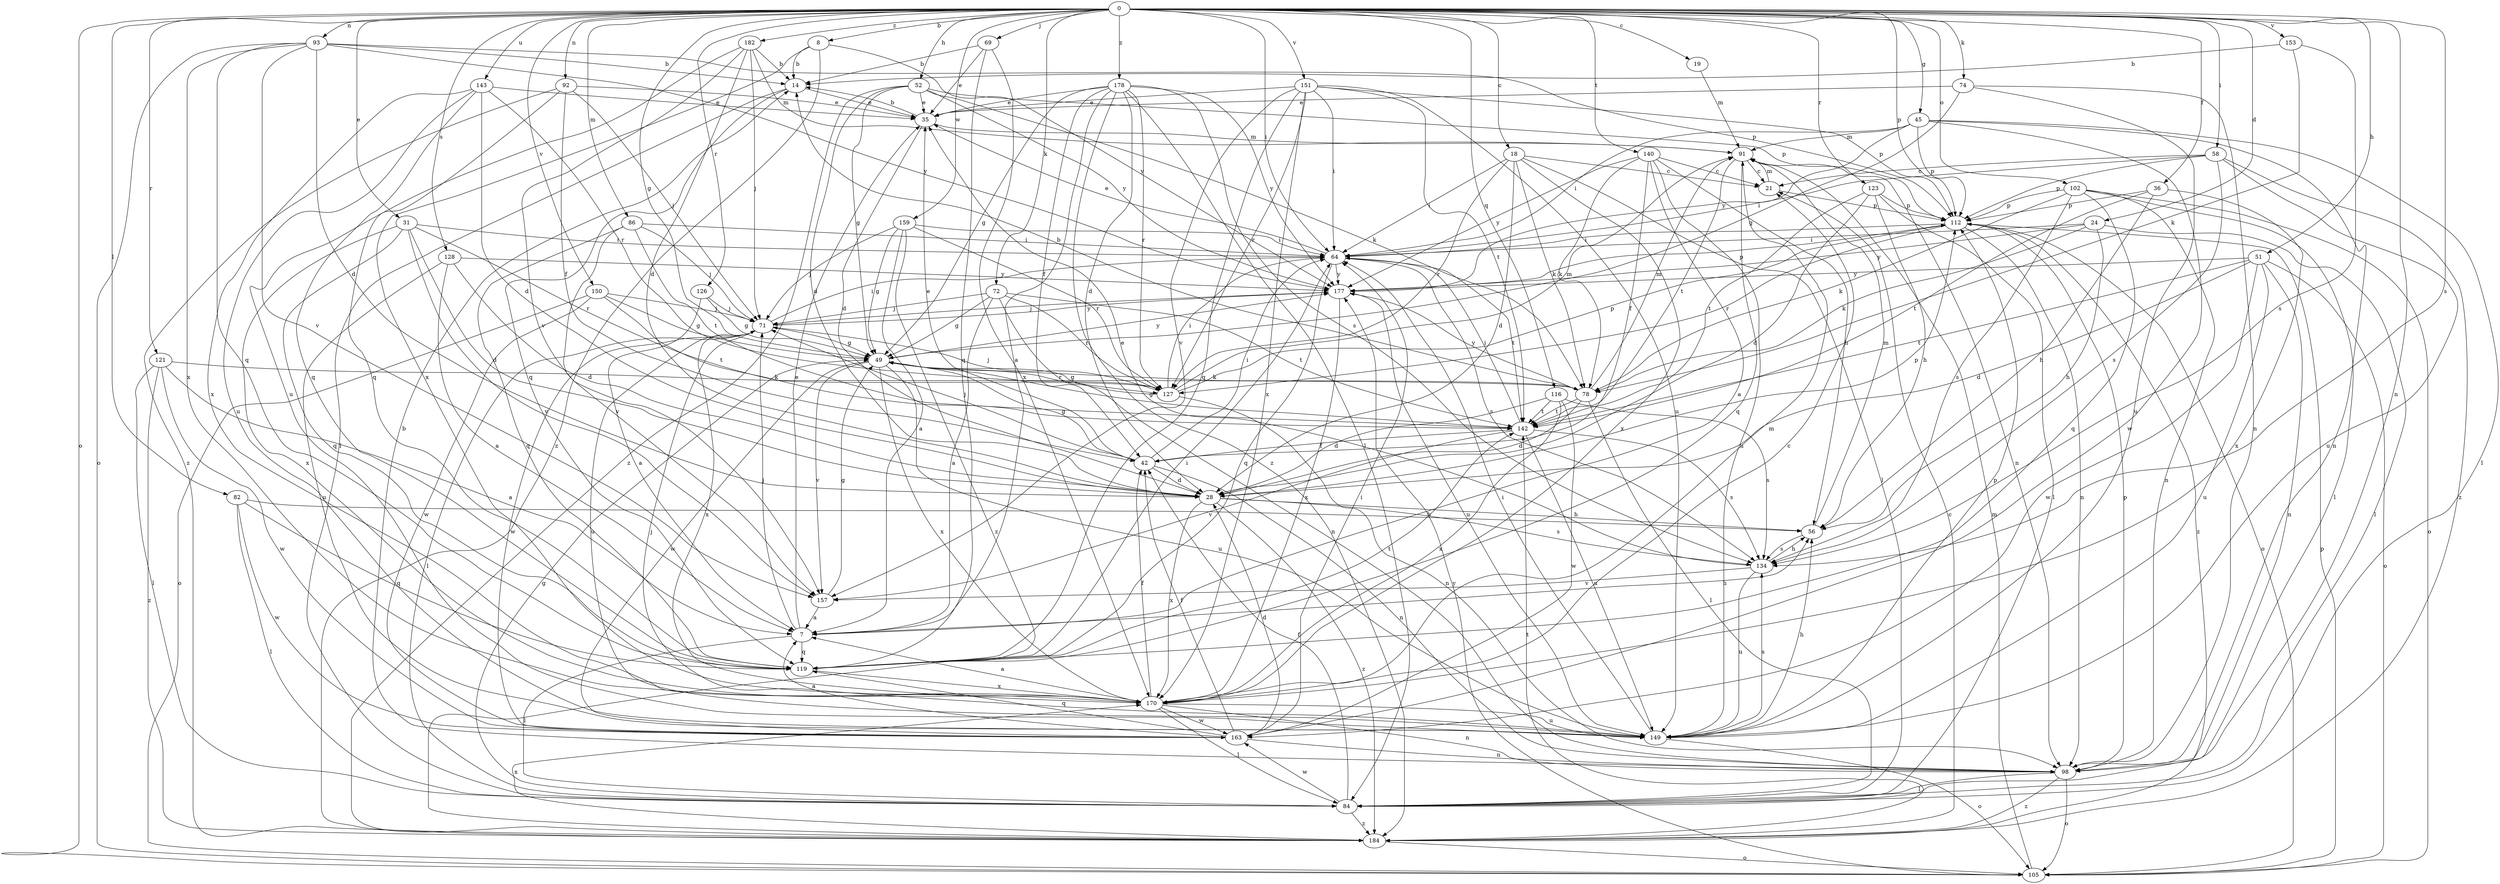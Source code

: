 strict digraph  {
0;
7;
8;
14;
18;
19;
21;
24;
28;
31;
35;
36;
42;
45;
49;
51;
52;
56;
58;
64;
69;
71;
72;
74;
78;
82;
84;
86;
91;
92;
93;
98;
102;
105;
112;
116;
119;
121;
123;
126;
127;
128;
134;
140;
142;
143;
149;
150;
151;
153;
157;
159;
163;
170;
177;
178;
182;
184;
0 -> 8  [label=b];
0 -> 18  [label=c];
0 -> 19  [label=c];
0 -> 24  [label=d];
0 -> 31  [label=e];
0 -> 36  [label=f];
0 -> 45  [label=g];
0 -> 49  [label=g];
0 -> 51  [label=h];
0 -> 52  [label=h];
0 -> 58  [label=i];
0 -> 64  [label=i];
0 -> 69  [label=j];
0 -> 72  [label=k];
0 -> 74  [label=k];
0 -> 82  [label=l];
0 -> 86  [label=m];
0 -> 92  [label=n];
0 -> 93  [label=n];
0 -> 98  [label=n];
0 -> 102  [label=o];
0 -> 105  [label=o];
0 -> 112  [label=p];
0 -> 116  [label=q];
0 -> 121  [label=r];
0 -> 123  [label=r];
0 -> 126  [label=r];
0 -> 128  [label=s];
0 -> 134  [label=s];
0 -> 140  [label=t];
0 -> 143  [label=u];
0 -> 150  [label=v];
0 -> 151  [label=v];
0 -> 153  [label=v];
0 -> 159  [label=w];
0 -> 178  [label=z];
0 -> 182  [label=z];
7 -> 35  [label=e];
7 -> 56  [label=h];
7 -> 71  [label=j];
7 -> 84  [label=l];
7 -> 119  [label=q];
8 -> 14  [label=b];
8 -> 170  [label=x];
8 -> 177  [label=y];
8 -> 184  [label=z];
14 -> 35  [label=e];
14 -> 84  [label=l];
14 -> 119  [label=q];
18 -> 21  [label=c];
18 -> 28  [label=d];
18 -> 64  [label=i];
18 -> 78  [label=k];
18 -> 84  [label=l];
18 -> 127  [label=r];
18 -> 170  [label=x];
19 -> 91  [label=m];
21 -> 91  [label=m];
21 -> 112  [label=p];
24 -> 56  [label=h];
24 -> 64  [label=i];
24 -> 78  [label=k];
24 -> 84  [label=l];
24 -> 177  [label=y];
28 -> 56  [label=h];
28 -> 112  [label=p];
28 -> 134  [label=s];
28 -> 170  [label=x];
28 -> 184  [label=z];
31 -> 28  [label=d];
31 -> 64  [label=i];
31 -> 119  [label=q];
31 -> 127  [label=r];
31 -> 157  [label=v];
31 -> 170  [label=x];
35 -> 14  [label=b];
35 -> 28  [label=d];
35 -> 91  [label=m];
36 -> 56  [label=h];
36 -> 112  [label=p];
36 -> 142  [label=t];
36 -> 170  [label=x];
42 -> 28  [label=d];
42 -> 35  [label=e];
42 -> 49  [label=g];
42 -> 64  [label=i];
42 -> 71  [label=j];
42 -> 98  [label=n];
45 -> 64  [label=i];
45 -> 84  [label=l];
45 -> 91  [label=m];
45 -> 98  [label=n];
45 -> 112  [label=p];
45 -> 163  [label=w];
45 -> 177  [label=y];
49 -> 78  [label=k];
49 -> 127  [label=r];
49 -> 149  [label=u];
49 -> 157  [label=v];
49 -> 163  [label=w];
49 -> 170  [label=x];
49 -> 177  [label=y];
51 -> 28  [label=d];
51 -> 98  [label=n];
51 -> 105  [label=o];
51 -> 142  [label=t];
51 -> 149  [label=u];
51 -> 163  [label=w];
51 -> 177  [label=y];
52 -> 28  [label=d];
52 -> 35  [label=e];
52 -> 49  [label=g];
52 -> 78  [label=k];
52 -> 112  [label=p];
52 -> 177  [label=y];
52 -> 184  [label=z];
56 -> 91  [label=m];
56 -> 134  [label=s];
58 -> 21  [label=c];
58 -> 64  [label=i];
58 -> 112  [label=p];
58 -> 134  [label=s];
58 -> 149  [label=u];
58 -> 184  [label=z];
64 -> 35  [label=e];
64 -> 119  [label=q];
64 -> 134  [label=s];
64 -> 142  [label=t];
64 -> 177  [label=y];
69 -> 14  [label=b];
69 -> 35  [label=e];
69 -> 119  [label=q];
69 -> 170  [label=x];
71 -> 49  [label=g];
71 -> 64  [label=i];
71 -> 84  [label=l];
71 -> 149  [label=u];
71 -> 163  [label=w];
71 -> 170  [label=x];
71 -> 177  [label=y];
72 -> 7  [label=a];
72 -> 49  [label=g];
72 -> 71  [label=j];
72 -> 98  [label=n];
72 -> 127  [label=r];
72 -> 142  [label=t];
74 -> 35  [label=e];
74 -> 49  [label=g];
74 -> 98  [label=n];
74 -> 149  [label=u];
78 -> 14  [label=b];
78 -> 28  [label=d];
78 -> 84  [label=l];
78 -> 91  [label=m];
78 -> 142  [label=t];
78 -> 177  [label=y];
82 -> 56  [label=h];
82 -> 84  [label=l];
82 -> 119  [label=q];
82 -> 163  [label=w];
84 -> 42  [label=f];
84 -> 49  [label=g];
84 -> 163  [label=w];
84 -> 184  [label=z];
86 -> 64  [label=i];
86 -> 71  [label=j];
86 -> 119  [label=q];
86 -> 142  [label=t];
86 -> 157  [label=v];
91 -> 21  [label=c];
91 -> 98  [label=n];
91 -> 119  [label=q];
91 -> 142  [label=t];
92 -> 35  [label=e];
92 -> 42  [label=f];
92 -> 71  [label=j];
92 -> 119  [label=q];
92 -> 184  [label=z];
93 -> 14  [label=b];
93 -> 28  [label=d];
93 -> 105  [label=o];
93 -> 112  [label=p];
93 -> 119  [label=q];
93 -> 157  [label=v];
93 -> 170  [label=x];
93 -> 177  [label=y];
98 -> 14  [label=b];
98 -> 84  [label=l];
98 -> 105  [label=o];
98 -> 112  [label=p];
98 -> 184  [label=z];
102 -> 78  [label=k];
102 -> 84  [label=l];
102 -> 98  [label=n];
102 -> 105  [label=o];
102 -> 112  [label=p];
102 -> 119  [label=q];
102 -> 134  [label=s];
105 -> 91  [label=m];
105 -> 112  [label=p];
105 -> 177  [label=y];
112 -> 64  [label=i];
112 -> 98  [label=n];
112 -> 105  [label=o];
112 -> 127  [label=r];
112 -> 184  [label=z];
116 -> 28  [label=d];
116 -> 134  [label=s];
116 -> 142  [label=t];
116 -> 163  [label=w];
116 -> 170  [label=x];
119 -> 64  [label=i];
119 -> 142  [label=t];
119 -> 170  [label=x];
121 -> 7  [label=a];
121 -> 78  [label=k];
121 -> 84  [label=l];
121 -> 163  [label=w];
121 -> 184  [label=z];
123 -> 28  [label=d];
123 -> 56  [label=h];
123 -> 84  [label=l];
123 -> 112  [label=p];
123 -> 142  [label=t];
126 -> 7  [label=a];
126 -> 49  [label=g];
126 -> 71  [label=j];
127 -> 49  [label=g];
127 -> 64  [label=i];
127 -> 71  [label=j];
127 -> 91  [label=m];
127 -> 98  [label=n];
127 -> 112  [label=p];
128 -> 7  [label=a];
128 -> 28  [label=d];
128 -> 149  [label=u];
128 -> 177  [label=y];
134 -> 35  [label=e];
134 -> 56  [label=h];
134 -> 149  [label=u];
134 -> 157  [label=v];
140 -> 7  [label=a];
140 -> 21  [label=c];
140 -> 42  [label=f];
140 -> 56  [label=h];
140 -> 78  [label=k];
140 -> 149  [label=u];
140 -> 177  [label=y];
142 -> 42  [label=f];
142 -> 49  [label=g];
142 -> 64  [label=i];
142 -> 134  [label=s];
142 -> 149  [label=u];
142 -> 157  [label=v];
143 -> 28  [label=d];
143 -> 35  [label=e];
143 -> 119  [label=q];
143 -> 127  [label=r];
143 -> 149  [label=u];
143 -> 170  [label=x];
149 -> 56  [label=h];
149 -> 64  [label=i];
149 -> 71  [label=j];
149 -> 105  [label=o];
149 -> 112  [label=p];
149 -> 134  [label=s];
150 -> 49  [label=g];
150 -> 71  [label=j];
150 -> 105  [label=o];
150 -> 142  [label=t];
150 -> 163  [label=w];
151 -> 35  [label=e];
151 -> 64  [label=i];
151 -> 112  [label=p];
151 -> 119  [label=q];
151 -> 127  [label=r];
151 -> 142  [label=t];
151 -> 149  [label=u];
151 -> 157  [label=v];
151 -> 170  [label=x];
153 -> 14  [label=b];
153 -> 78  [label=k];
153 -> 134  [label=s];
157 -> 7  [label=a];
157 -> 49  [label=g];
159 -> 7  [label=a];
159 -> 49  [label=g];
159 -> 64  [label=i];
159 -> 71  [label=j];
159 -> 127  [label=r];
159 -> 184  [label=z];
163 -> 7  [label=a];
163 -> 28  [label=d];
163 -> 42  [label=f];
163 -> 64  [label=i];
163 -> 98  [label=n];
163 -> 119  [label=q];
170 -> 7  [label=a];
170 -> 21  [label=c];
170 -> 42  [label=f];
170 -> 84  [label=l];
170 -> 91  [label=m];
170 -> 98  [label=n];
170 -> 149  [label=u];
170 -> 163  [label=w];
177 -> 71  [label=j];
177 -> 112  [label=p];
177 -> 149  [label=u];
177 -> 170  [label=x];
178 -> 7  [label=a];
178 -> 28  [label=d];
178 -> 35  [label=e];
178 -> 42  [label=f];
178 -> 49  [label=g];
178 -> 84  [label=l];
178 -> 127  [label=r];
178 -> 134  [label=s];
178 -> 177  [label=y];
178 -> 184  [label=z];
182 -> 14  [label=b];
182 -> 28  [label=d];
182 -> 71  [label=j];
182 -> 91  [label=m];
182 -> 149  [label=u];
182 -> 157  [label=v];
184 -> 21  [label=c];
184 -> 105  [label=o];
184 -> 142  [label=t];
184 -> 170  [label=x];
}

